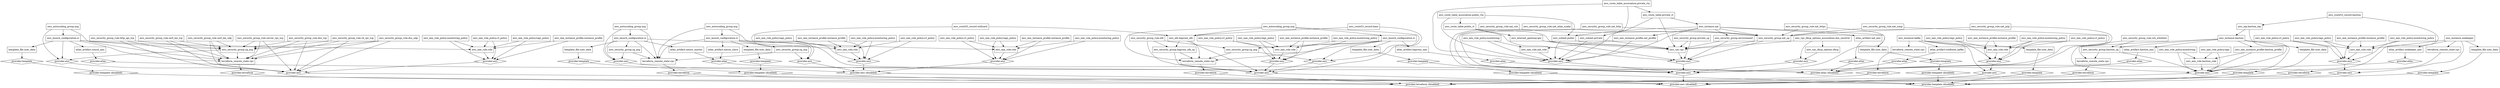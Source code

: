 digraph {
	compound = "true"
	newrank = "true"
	subgraph "root" {
		"[root] module.bastion.atlas_artifact.bastion_ami" [label = "atlas_artifact.bastion_ami", shape = "box"]
		"[root] module.bastion.aws_eip.bastion_eip" [label = "aws_eip.bastion_eip", shape = "box"]
		"[root] module.bastion.aws_iam_instance_profile.bastion_profile" [label = "aws_iam_instance_profile.bastion_profile", shape = "box"]
		"[root] module.bastion.aws_iam_role.bastion_role" [label = "aws_iam_role.bastion_role", shape = "box"]
		"[root] module.bastion.aws_iam_role_policy.monitoring" [label = "aws_iam_role_policy.monitoring", shape = "box"]
		"[root] module.bastion.aws_iam_role_policy.tags" [label = "aws_iam_role_policy.tags", shape = "box"]
		"[root] module.bastion.aws_instance.bastion" [label = "aws_instance.bastion", shape = "box"]
		"[root] module.bastion.aws_route53_record.bastion" [label = "aws_route53_record.bastion", shape = "box"]
		"[root] module.bastion.aws_security_group.bastion_sg" [label = "aws_security_group.bastion_sg", shape = "box"]
		"[root] module.bastion.aws_security_group_rule.ssh_whitelist" [label = "aws_security_group_rule.ssh_whitelist", shape = "box"]
		"[root] module.bastion.provider.atlas" [label = "provider.atlas", shape = "diamond"]
		"[root] module.bastion.provider.aws" [label = "provider.aws", shape = "diamond"]
		"[root] module.bastion.provider.template" [label = "provider.template", shape = "diamond"]
		"[root] module.bastion.provider.terraform" [label = "provider.terraform", shape = "diamond"]
		"[root] module.bastion.template_file.user_data" [label = "template_file.user_data", shape = "box"]
		"[root] module.bastion.terraform_remote_state.vpc" [label = "terraform_remote_state.vpc", shape = "box"]
		"[root] module.consul.atlas_artifact.consul_ami" [label = "atlas_artifact.consul_ami", shape = "box"]
		"[root] module.consul.aws_security_group_rule.cli_rpc_tcp" [label = "aws_security_group_rule.cli_rpc_tcp", shape = "box"]
		"[root] module.consul.aws_security_group_rule.dns_tcp" [label = "aws_security_group_rule.dns_tcp", shape = "box"]
		"[root] module.consul.aws_security_group_rule.dns_udp" [label = "aws_security_group_rule.dns_udp", shape = "box"]
		"[root] module.consul.aws_security_group_rule.http_api_tcp" [label = "aws_security_group_rule.http_api_tcp", shape = "box"]
		"[root] module.consul.aws_security_group_rule.serf_lan_tcp" [label = "aws_security_group_rule.serf_lan_tcp", shape = "box"]
		"[root] module.consul.aws_security_group_rule.serf_lan_udp" [label = "aws_security_group_rule.serf_lan_udp", shape = "box"]
		"[root] module.consul.aws_security_group_rule.server_rpc_tcp" [label = "aws_security_group_rule.server_rpc_tcp", shape = "box"]
		"[root] module.consul.module.consul-role.aws_iam_instance_profile.instance_profile" [label = "aws_iam_instance_profile.instance_profile", shape = "box"]
		"[root] module.consul.module.consul-role.aws_iam_role.role" [label = "aws_iam_role.role", shape = "box"]
		"[root] module.consul.module.consul-role.aws_iam_role_policy.monitoring_policy" [label = "aws_iam_role_policy.monitoring_policy", shape = "box"]
		"[root] module.consul.module.consul-role.aws_iam_role_policy.s3_policy" [label = "aws_iam_role_policy.s3_policy", shape = "box"]
		"[root] module.consul.module.consul-role.aws_iam_role_policy.tags_policy" [label = "aws_iam_role_policy.tags_policy", shape = "box"]
		"[root] module.consul.module.consul-role.provider.aws" [label = "provider.aws", shape = "diamond"]
		"[root] module.consul.module.consul_asg.aws_autoscaling_group.asg" [label = "aws_autoscaling_group.asg", shape = "box"]
		"[root] module.consul.module.consul_asg.aws_launch_configuration.lc" [label = "aws_launch_configuration.lc", shape = "box"]
		"[root] module.consul.module.consul_asg.aws_security_group.sg_asg" [label = "aws_security_group.sg_asg", shape = "box"]
		"[root] module.consul.module.consul_asg.provider.aws" [label = "provider.aws", shape = "diamond"]
		"[root] module.consul.module.consul_asg.provider.template" [label = "provider.template", shape = "diamond"]
		"[root] module.consul.module.consul_asg.template_file.user_data" [label = "template_file.user_data", shape = "box"]
		"[root] module.consul.provider.atlas" [label = "provider.atlas", shape = "diamond"]
		"[root] module.consul.provider.aws" [label = "provider.aws", shape = "diamond"]
		"[root] module.consul.provider.template (disabled)" [label = "provider.template (disabled)", shape = "diamond"]
		"[root] module.consul.provider.terraform" [label = "provider.terraform", shape = "diamond"]
		"[root] module.consul.terraform_remote_state.vpc" [label = "terraform_remote_state.vpc", shape = "box"]
		"[root] module.haproxy.atlas_artifact.haproxy_ami" [label = "atlas_artifact.haproxy_ami", shape = "box"]
		"[root] module.haproxy.aws_elb.haproxy_elb" [label = "aws_elb.haproxy_elb", shape = "box"]
		"[root] module.haproxy.aws_route53_record.base" [label = "aws_route53_record.base", shape = "box"]
		"[root] module.haproxy.aws_route53_record.wildcard" [label = "aws_route53_record.wildcard", shape = "box"]
		"[root] module.haproxy.aws_security_group.haproxy_elb_sg" [label = "aws_security_group.haproxy_elb_sg", shape = "box"]
		"[root] module.haproxy.aws_security_group_rule.elb" [label = "aws_security_group_rule.elb", shape = "box"]
		"[root] module.haproxy.module.haproxy_asg.aws_autoscaling_group.asg" [label = "aws_autoscaling_group.asg", shape = "box"]
		"[root] module.haproxy.module.haproxy_asg.aws_launch_configuration.lc" [label = "aws_launch_configuration.lc", shape = "box"]
		"[root] module.haproxy.module.haproxy_asg.aws_security_group.sg_asg" [label = "aws_security_group.sg_asg", shape = "box"]
		"[root] module.haproxy.module.haproxy_asg.provider.aws" [label = "provider.aws", shape = "diamond"]
		"[root] module.haproxy.module.haproxy_asg.provider.template" [label = "provider.template", shape = "diamond"]
		"[root] module.haproxy.module.haproxy_asg.template_file.user_data" [label = "template_file.user_data", shape = "box"]
		"[root] module.haproxy.module.haproxy_role.aws_iam_instance_profile.instance_profile" [label = "aws_iam_instance_profile.instance_profile", shape = "box"]
		"[root] module.haproxy.module.haproxy_role.aws_iam_role.role" [label = "aws_iam_role.role", shape = "box"]
		"[root] module.haproxy.module.haproxy_role.aws_iam_role_policy.monitoring_policy" [label = "aws_iam_role_policy.monitoring_policy", shape = "box"]
		"[root] module.haproxy.module.haproxy_role.aws_iam_role_policy.s3_policy" [label = "aws_iam_role_policy.s3_policy", shape = "box"]
		"[root] module.haproxy.module.haproxy_role.aws_iam_role_policy.tags_policy" [label = "aws_iam_role_policy.tags_policy", shape = "box"]
		"[root] module.haproxy.module.haproxy_role.provider.aws" [label = "provider.aws", shape = "diamond"]
		"[root] module.haproxy.provider.atlas" [label = "provider.atlas", shape = "diamond"]
		"[root] module.haproxy.provider.aws" [label = "provider.aws", shape = "diamond"]
		"[root] module.haproxy.provider.template (disabled)" [label = "provider.template (disabled)", shape = "diamond"]
		"[root] module.haproxy.provider.terraform" [label = "provider.terraform", shape = "diamond"]
		"[root] module.haproxy.terraform_remote_state.vpc" [label = "terraform_remote_state.vpc", shape = "box"]
		"[root] module.kafka.atlas_artifact.confluent_kafka" [label = "atlas_artifact.confluent_kafka", shape = "box"]
		"[root] module.kafka.aws_instance.kafka" [label = "aws_instance.kafka", shape = "box"]
		"[root] module.kafka.module.kafka-role.aws_iam_instance_profile.instance_profile" [label = "aws_iam_instance_profile.instance_profile", shape = "box"]
		"[root] module.kafka.module.kafka-role.aws_iam_role.role" [label = "aws_iam_role.role", shape = "box"]
		"[root] module.kafka.module.kafka-role.aws_iam_role_policy.monitoring_policy" [label = "aws_iam_role_policy.monitoring_policy", shape = "box"]
		"[root] module.kafka.module.kafka-role.aws_iam_role_policy.s3_policy" [label = "aws_iam_role_policy.s3_policy", shape = "box"]
		"[root] module.kafka.module.kafka-role.aws_iam_role_policy.tags_policy" [label = "aws_iam_role_policy.tags_policy", shape = "box"]
		"[root] module.kafka.module.kafka-role.provider.aws" [label = "provider.aws", shape = "diamond"]
		"[root] module.kafka.provider.atlas" [label = "provider.atlas", shape = "diamond"]
		"[root] module.kafka.provider.aws" [label = "provider.aws", shape = "diamond"]
		"[root] module.kafka.provider.template" [label = "provider.template", shape = "diamond"]
		"[root] module.kafka.provider.terraform" [label = "provider.terraform", shape = "diamond"]
		"[root] module.kafka.template_file.user_data" [label = "template_file.user_data", shape = "box"]
		"[root] module.kafka.terraform_remote_state.vpc" [label = "terraform_remote_state.vpc", shape = "box"]
		"[root] module.mesos.atlas_artifact.mesos_master" [label = "atlas_artifact.mesos_master", shape = "box"]
		"[root] module.mesos.atlas_artifact.mesos_slave" [label = "atlas_artifact.mesos_slave", shape = "box"]
		"[root] module.mesos.module.mesosmaster-asg.aws_autoscaling_group.asg" [label = "aws_autoscaling_group.asg", shape = "box"]
		"[root] module.mesos.module.mesosmaster-asg.aws_launch_configuration.lc" [label = "aws_launch_configuration.lc", shape = "box"]
		"[root] module.mesos.module.mesosmaster-asg.aws_security_group.sg_asg" [label = "aws_security_group.sg_asg", shape = "box"]
		"[root] module.mesos.module.mesosmaster-asg.provider.aws" [label = "provider.aws", shape = "diamond"]
		"[root] module.mesos.module.mesosmaster-asg.provider.template" [label = "provider.template", shape = "diamond"]
		"[root] module.mesos.module.mesosmaster-asg.template_file.user_data" [label = "template_file.user_data", shape = "box"]
		"[root] module.mesos.module.mesosmaster-role.aws_iam_instance_profile.instance_profile" [label = "aws_iam_instance_profile.instance_profile", shape = "box"]
		"[root] module.mesos.module.mesosmaster-role.aws_iam_role.role" [label = "aws_iam_role.role", shape = "box"]
		"[root] module.mesos.module.mesosmaster-role.aws_iam_role_policy.monitoring_policy" [label = "aws_iam_role_policy.monitoring_policy", shape = "box"]
		"[root] module.mesos.module.mesosmaster-role.aws_iam_role_policy.s3_policy" [label = "aws_iam_role_policy.s3_policy", shape = "box"]
		"[root] module.mesos.module.mesosmaster-role.aws_iam_role_policy.tags_policy" [label = "aws_iam_role_policy.tags_policy", shape = "box"]
		"[root] module.mesos.module.mesosmaster-role.provider.aws" [label = "provider.aws", shape = "diamond"]
		"[root] module.mesos.module.mesosslave-asg.aws_autoscaling_group.asg" [label = "aws_autoscaling_group.asg", shape = "box"]
		"[root] module.mesos.module.mesosslave-asg.aws_launch_configuration.lc" [label = "aws_launch_configuration.lc", shape = "box"]
		"[root] module.mesos.module.mesosslave-asg.aws_security_group.sg_asg" [label = "aws_security_group.sg_asg", shape = "box"]
		"[root] module.mesos.module.mesosslave-asg.provider.aws" [label = "provider.aws", shape = "diamond"]
		"[root] module.mesos.module.mesosslave-asg.provider.template" [label = "provider.template", shape = "diamond"]
		"[root] module.mesos.module.mesosslave-asg.template_file.user_data" [label = "template_file.user_data", shape = "box"]
		"[root] module.mesos.module.mesosslave-role.aws_iam_instance_profile.instance_profile" [label = "aws_iam_instance_profile.instance_profile", shape = "box"]
		"[root] module.mesos.module.mesosslave-role.aws_iam_role.role" [label = "aws_iam_role.role", shape = "box"]
		"[root] module.mesos.module.mesosslave-role.aws_iam_role_policy.monitoring_policy" [label = "aws_iam_role_policy.monitoring_policy", shape = "box"]
		"[root] module.mesos.module.mesosslave-role.aws_iam_role_policy.s3_policy" [label = "aws_iam_role_policy.s3_policy", shape = "box"]
		"[root] module.mesos.module.mesosslave-role.aws_iam_role_policy.tags_policy" [label = "aws_iam_role_policy.tags_policy", shape = "box"]
		"[root] module.mesos.module.mesosslave-role.provider.aws" [label = "provider.aws", shape = "diamond"]
		"[root] module.mesos.provider.atlas" [label = "provider.atlas", shape = "diamond"]
		"[root] module.mesos.provider.aws (disabled)" [label = "provider.aws (disabled)", shape = "diamond"]
		"[root] module.mesos.provider.template (disabled)" [label = "provider.template (disabled)", shape = "diamond"]
		"[root] module.mesos.provider.terraform" [label = "provider.terraform", shape = "diamond"]
		"[root] module.mesos.terraform_remote_state.vpc" [label = "terraform_remote_state.vpc", shape = "box"]
		"[root] module.vpc.atlas_artifact.nat_ami" [label = "atlas_artifact.nat_ami", shape = "box"]
		"[root] module.vpc.aws_security_group_rule.nat_atlas_scada" [label = "aws_security_group_rule.nat_atlas_scada", shape = "box"]
		"[root] module.vpc.aws_security_group_rule.nat_http" [label = "aws_security_group_rule.nat_http", shape = "box"]
		"[root] module.vpc.aws_security_group_rule.nat_https" [label = "aws_security_group_rule.nat_https", shape = "box"]
		"[root] module.vpc.aws_security_group_rule.nat_icmp" [label = "aws_security_group_rule.nat_icmp", shape = "box"]
		"[root] module.vpc.aws_security_group_rule.nat_jnlp" [label = "aws_security_group_rule.nat_jnlp", shape = "box"]
		"[root] module.vpc.aws_security_group_rule.nat_ssh" [label = "aws_security_group_rule.nat_ssh", shape = "box"]
		"[root] module.vpc.module.vpc_az.aws_iam_instance_profile.nat_profile" [label = "aws_iam_instance_profile.nat_profile", shape = "box"]
		"[root] module.vpc.module.vpc_az.aws_iam_role.nat_role" [label = "aws_iam_role.nat_role", shape = "box"]
		"[root] module.vpc.module.vpc_az.aws_iam_role_policy.monitoring" [label = "aws_iam_role_policy.monitoring", shape = "box"]
		"[root] module.vpc.module.vpc_az.aws_instance.nat" [label = "aws_instance.nat", shape = "box"]
		"[root] module.vpc.module.vpc_az.aws_route_table.private_rt" [label = "aws_route_table.private_rt", shape = "box"]
		"[root] module.vpc.module.vpc_az.aws_route_table_association.private_rta" [label = "aws_route_table_association.private_rta", shape = "box"]
		"[root] module.vpc.module.vpc_az.aws_route_table_association.public_rta" [label = "aws_route_table_association.public_rta", shape = "box"]
		"[root] module.vpc.module.vpc_az.aws_subnet.private" [label = "aws_subnet.private", shape = "box"]
		"[root] module.vpc.module.vpc_az.aws_subnet.public" [label = "aws_subnet.public", shape = "box"]
		"[root] module.vpc.module.vpc_az.provider.aws" [label = "provider.aws", shape = "diamond"]
		"[root] module.vpc.module.vpc_az.provider.template" [label = "provider.template", shape = "diamond"]
		"[root] module.vpc.module.vpc_az.template_file.user_data" [label = "template_file.user_data", shape = "box"]
		"[root] module.vpc.module.vpc_base.aws_internet_gateway.igw" [label = "aws_internet_gateway.igw", shape = "box"]
		"[root] module.vpc.module.vpc_base.aws_route_table.public_rt" [label = "aws_route_table.public_rt", shape = "box"]
		"[root] module.vpc.module.vpc_base.aws_security_group.environment" [label = "aws_security_group.environment", shape = "box"]
		"[root] module.vpc.module.vpc_base.aws_security_group.nat_sg" [label = "aws_security_group.nat_sg", shape = "box"]
		"[root] module.vpc.module.vpc_base.aws_security_group.private_sg" [label = "aws_security_group.private_sg", shape = "box"]
		"[root] module.vpc.module.vpc_base.aws_vpc.vpc" [label = "aws_vpc.vpc", shape = "box"]
		"[root] module.vpc.module.vpc_base.provider.aws" [label = "provider.aws", shape = "diamond"]
		"[root] module.vpc.module.vpc_dhcp.aws_vpc_dhcp_options.dhcp" [label = "aws_vpc_dhcp_options.dhcp", shape = "box"]
		"[root] module.vpc.module.vpc_dhcp.aws_vpc_dhcp_options_association.dns_resolver" [label = "aws_vpc_dhcp_options_association.dns_resolver", shape = "box"]
		"[root] module.vpc.module.vpc_dhcp.provider.aws" [label = "provider.aws", shape = "diamond"]
		"[root] module.vpc.provider.atlas" [label = "provider.atlas", shape = "diamond"]
		"[root] module.vpc.provider.aws" [label = "provider.aws", shape = "diamond"]
		"[root] module.vpc.provider.template (disabled)" [label = "provider.template (disabled)", shape = "diamond"]
		"[root] module.zookeeper.atlas_artifact.zookeeper_ami" [label = "atlas_artifact.zookeeper_ami", shape = "box"]
		"[root] module.zookeeper.aws_instance.zookeeper" [label = "aws_instance.zookeeper", shape = "box"]
		"[root] module.zookeeper.module.zookeeper-role.aws_iam_instance_profile.instance_profile" [label = "aws_iam_instance_profile.instance_profile", shape = "box"]
		"[root] module.zookeeper.module.zookeeper-role.aws_iam_role.role" [label = "aws_iam_role.role", shape = "box"]
		"[root] module.zookeeper.module.zookeeper-role.aws_iam_role_policy.monitoring_policy" [label = "aws_iam_role_policy.monitoring_policy", shape = "box"]
		"[root] module.zookeeper.module.zookeeper-role.aws_iam_role_policy.s3_policy" [label = "aws_iam_role_policy.s3_policy", shape = "box"]
		"[root] module.zookeeper.module.zookeeper-role.aws_iam_role_policy.tags_policy" [label = "aws_iam_role_policy.tags_policy", shape = "box"]
		"[root] module.zookeeper.module.zookeeper-role.provider.aws" [label = "provider.aws", shape = "diamond"]
		"[root] module.zookeeper.provider.atlas" [label = "provider.atlas", shape = "diamond"]
		"[root] module.zookeeper.provider.aws" [label = "provider.aws", shape = "diamond"]
		"[root] module.zookeeper.provider.template" [label = "provider.template", shape = "diamond"]
		"[root] module.zookeeper.provider.terraform" [label = "provider.terraform", shape = "diamond"]
		"[root] module.zookeeper.template_file.user_data" [label = "template_file.user_data", shape = "box"]
		"[root] module.zookeeper.terraform_remote_state.vpc" [label = "terraform_remote_state.vpc", shape = "box"]
		"[root] provider.atlas (disabled)" [label = "provider.atlas (disabled)", shape = "diamond"]
		"[root] provider.aws (disabled)" [label = "provider.aws (disabled)", shape = "diamond"]
		"[root] provider.template (disabled)" [label = "provider.template (disabled)", shape = "diamond"]
		"[root] provider.terraform (disabled)" [label = "provider.terraform (disabled)", shape = "diamond"]
		"[root] module.bastion.atlas_artifact.bastion_ami" -> "[root] module.bastion.provider.atlas"
		"[root] module.bastion.aws_eip.bastion_eip" -> "[root] module.bastion.aws_instance.bastion"
		"[root] module.bastion.aws_eip.bastion_eip" -> "[root] module.bastion.provider.aws"
		"[root] module.bastion.aws_iam_instance_profile.bastion_profile" -> "[root] module.bastion.aws_iam_role.bastion_role"
		"[root] module.bastion.aws_iam_instance_profile.bastion_profile" -> "[root] module.bastion.provider.aws"
		"[root] module.bastion.aws_iam_role.bastion_role" -> "[root] module.bastion.provider.aws"
		"[root] module.bastion.aws_iam_role_policy.monitoring" -> "[root] module.bastion.aws_iam_role.bastion_role"
		"[root] module.bastion.aws_iam_role_policy.monitoring" -> "[root] module.bastion.provider.aws"
		"[root] module.bastion.aws_iam_role_policy.tags" -> "[root] module.bastion.aws_iam_role.bastion_role"
		"[root] module.bastion.aws_iam_role_policy.tags" -> "[root] module.bastion.provider.aws"
		"[root] module.bastion.aws_instance.bastion" -> "[root] module.bastion.atlas_artifact.bastion_ami"
		"[root] module.bastion.aws_instance.bastion" -> "[root] module.bastion.aws_iam_instance_profile.bastion_profile"
		"[root] module.bastion.aws_instance.bastion" -> "[root] module.bastion.aws_security_group.bastion_sg"
		"[root] module.bastion.aws_instance.bastion" -> "[root] module.bastion.provider.aws"
		"[root] module.bastion.aws_instance.bastion" -> "[root] module.bastion.template_file.user_data"
		"[root] module.bastion.aws_instance.bastion" -> "[root] module.bastion.terraform_remote_state.vpc"
		"[root] module.bastion.aws_route53_record.bastion" -> "[root] module.bastion.aws_eip.bastion_eip"
		"[root] module.bastion.aws_route53_record.bastion" -> "[root] module.bastion.provider.aws"
		"[root] module.bastion.aws_security_group.bastion_sg" -> "[root] module.bastion.provider.aws"
		"[root] module.bastion.aws_security_group.bastion_sg" -> "[root] module.bastion.terraform_remote_state.vpc"
		"[root] module.bastion.aws_security_group_rule.ssh_whitelist" -> "[root] module.bastion.aws_security_group.bastion_sg"
		"[root] module.bastion.aws_security_group_rule.ssh_whitelist" -> "[root] module.bastion.provider.aws"
		"[root] module.bastion.provider.atlas" -> "[root] provider.atlas (disabled)"
		"[root] module.bastion.provider.aws" -> "[root] provider.aws (disabled)"
		"[root] module.bastion.provider.template" -> "[root] provider.template (disabled)"
		"[root] module.bastion.provider.terraform" -> "[root] provider.terraform (disabled)"
		"[root] module.bastion.template_file.user_data" -> "[root] module.bastion.provider.template"
		"[root] module.bastion.terraform_remote_state.vpc" -> "[root] module.bastion.provider.terraform"
		"[root] module.consul.atlas_artifact.consul_ami" -> "[root] module.consul.provider.atlas"
		"[root] module.consul.aws_security_group_rule.cli_rpc_tcp" -> "[root] module.consul.module.consul_asg.aws_security_group.sg_asg"
		"[root] module.consul.aws_security_group_rule.cli_rpc_tcp" -> "[root] module.consul.provider.aws"
		"[root] module.consul.aws_security_group_rule.cli_rpc_tcp" -> "[root] module.consul.terraform_remote_state.vpc"
		"[root] module.consul.aws_security_group_rule.dns_tcp" -> "[root] module.consul.module.consul_asg.aws_security_group.sg_asg"
		"[root] module.consul.aws_security_group_rule.dns_tcp" -> "[root] module.consul.provider.aws"
		"[root] module.consul.aws_security_group_rule.dns_tcp" -> "[root] module.consul.terraform_remote_state.vpc"
		"[root] module.consul.aws_security_group_rule.dns_udp" -> "[root] module.consul.module.consul_asg.aws_security_group.sg_asg"
		"[root] module.consul.aws_security_group_rule.dns_udp" -> "[root] module.consul.provider.aws"
		"[root] module.consul.aws_security_group_rule.dns_udp" -> "[root] module.consul.terraform_remote_state.vpc"
		"[root] module.consul.aws_security_group_rule.http_api_tcp" -> "[root] module.consul.module.consul_asg.aws_security_group.sg_asg"
		"[root] module.consul.aws_security_group_rule.http_api_tcp" -> "[root] module.consul.provider.aws"
		"[root] module.consul.aws_security_group_rule.http_api_tcp" -> "[root] module.consul.terraform_remote_state.vpc"
		"[root] module.consul.aws_security_group_rule.serf_lan_tcp" -> "[root] module.consul.module.consul_asg.aws_security_group.sg_asg"
		"[root] module.consul.aws_security_group_rule.serf_lan_tcp" -> "[root] module.consul.provider.aws"
		"[root] module.consul.aws_security_group_rule.serf_lan_tcp" -> "[root] module.consul.terraform_remote_state.vpc"
		"[root] module.consul.aws_security_group_rule.serf_lan_udp" -> "[root] module.consul.module.consul_asg.aws_security_group.sg_asg"
		"[root] module.consul.aws_security_group_rule.serf_lan_udp" -> "[root] module.consul.provider.aws"
		"[root] module.consul.aws_security_group_rule.serf_lan_udp" -> "[root] module.consul.terraform_remote_state.vpc"
		"[root] module.consul.aws_security_group_rule.server_rpc_tcp" -> "[root] module.consul.module.consul_asg.aws_security_group.sg_asg"
		"[root] module.consul.aws_security_group_rule.server_rpc_tcp" -> "[root] module.consul.provider.aws"
		"[root] module.consul.aws_security_group_rule.server_rpc_tcp" -> "[root] module.consul.terraform_remote_state.vpc"
		"[root] module.consul.module.consul-role.aws_iam_instance_profile.instance_profile" -> "[root] module.consul.module.consul-role.aws_iam_role.role"
		"[root] module.consul.module.consul-role.aws_iam_instance_profile.instance_profile" -> "[root] module.consul.module.consul-role.provider.aws"
		"[root] module.consul.module.consul-role.aws_iam_role.role" -> "[root] module.consul.module.consul-role.provider.aws"
		"[root] module.consul.module.consul-role.aws_iam_role_policy.monitoring_policy" -> "[root] module.consul.module.consul-role.aws_iam_role.role"
		"[root] module.consul.module.consul-role.aws_iam_role_policy.monitoring_policy" -> "[root] module.consul.module.consul-role.provider.aws"
		"[root] module.consul.module.consul-role.aws_iam_role_policy.s3_policy" -> "[root] module.consul.module.consul-role.aws_iam_role.role"
		"[root] module.consul.module.consul-role.aws_iam_role_policy.s3_policy" -> "[root] module.consul.module.consul-role.provider.aws"
		"[root] module.consul.module.consul-role.aws_iam_role_policy.tags_policy" -> "[root] module.consul.module.consul-role.aws_iam_role.role"
		"[root] module.consul.module.consul-role.aws_iam_role_policy.tags_policy" -> "[root] module.consul.module.consul-role.provider.aws"
		"[root] module.consul.module.consul-role.provider.aws" -> "[root] module.consul.provider.aws"
		"[root] module.consul.module.consul_asg.aws_autoscaling_group.asg" -> "[root] module.consul.module.consul_asg.aws_launch_configuration.lc"
		"[root] module.consul.module.consul_asg.aws_autoscaling_group.asg" -> "[root] module.consul.module.consul_asg.provider.aws"
		"[root] module.consul.module.consul_asg.aws_autoscaling_group.asg" -> "[root] module.consul.terraform_remote_state.vpc"
		"[root] module.consul.module.consul_asg.aws_launch_configuration.lc" -> "[root] module.consul.atlas_artifact.consul_ami"
		"[root] module.consul.module.consul_asg.aws_launch_configuration.lc" -> "[root] module.consul.module.consul-role.aws_iam_role.role"
		"[root] module.consul.module.consul_asg.aws_launch_configuration.lc" -> "[root] module.consul.module.consul_asg.aws_security_group.sg_asg"
		"[root] module.consul.module.consul_asg.aws_launch_configuration.lc" -> "[root] module.consul.module.consul_asg.provider.aws"
		"[root] module.consul.module.consul_asg.aws_launch_configuration.lc" -> "[root] module.consul.module.consul_asg.template_file.user_data"
		"[root] module.consul.module.consul_asg.aws_launch_configuration.lc" -> "[root] module.consul.terraform_remote_state.vpc"
		"[root] module.consul.module.consul_asg.aws_security_group.sg_asg" -> "[root] module.consul.module.consul_asg.provider.aws"
		"[root] module.consul.module.consul_asg.aws_security_group.sg_asg" -> "[root] module.consul.terraform_remote_state.vpc"
		"[root] module.consul.module.consul_asg.provider.aws" -> "[root] module.consul.provider.aws"
		"[root] module.consul.module.consul_asg.provider.template" -> "[root] module.consul.provider.template (disabled)"
		"[root] module.consul.module.consul_asg.template_file.user_data" -> "[root] module.consul.module.consul_asg.provider.template"
		"[root] module.consul.provider.atlas" -> "[root] provider.atlas (disabled)"
		"[root] module.consul.provider.aws" -> "[root] provider.aws (disabled)"
		"[root] module.consul.provider.template (disabled)" -> "[root] provider.template (disabled)"
		"[root] module.consul.provider.terraform" -> "[root] provider.terraform (disabled)"
		"[root] module.consul.terraform_remote_state.vpc" -> "[root] module.consul.provider.terraform"
		"[root] module.haproxy.atlas_artifact.haproxy_ami" -> "[root] module.haproxy.provider.atlas"
		"[root] module.haproxy.aws_elb.haproxy_elb" -> "[root] module.haproxy.aws_security_group.haproxy_elb_sg"
		"[root] module.haproxy.aws_elb.haproxy_elb" -> "[root] module.haproxy.provider.aws"
		"[root] module.haproxy.aws_elb.haproxy_elb" -> "[root] module.haproxy.terraform_remote_state.vpc"
		"[root] module.haproxy.aws_route53_record.base" -> "[root] module.haproxy.aws_elb.haproxy_elb"
		"[root] module.haproxy.aws_route53_record.base" -> "[root] module.haproxy.provider.aws"
		"[root] module.haproxy.aws_route53_record.wildcard" -> "[root] module.haproxy.aws_elb.haproxy_elb"
		"[root] module.haproxy.aws_route53_record.wildcard" -> "[root] module.haproxy.provider.aws"
		"[root] module.haproxy.aws_security_group.haproxy_elb_sg" -> "[root] module.haproxy.provider.aws"
		"[root] module.haproxy.aws_security_group.haproxy_elb_sg" -> "[root] module.haproxy.terraform_remote_state.vpc"
		"[root] module.haproxy.aws_security_group_rule.elb" -> "[root] module.haproxy.aws_security_group.haproxy_elb_sg"
		"[root] module.haproxy.aws_security_group_rule.elb" -> "[root] module.haproxy.module.haproxy_asg.aws_security_group.sg_asg"
		"[root] module.haproxy.aws_security_group_rule.elb" -> "[root] module.haproxy.provider.aws"
		"[root] module.haproxy.module.haproxy_asg.aws_autoscaling_group.asg" -> "[root] module.haproxy.aws_elb.haproxy_elb"
		"[root] module.haproxy.module.haproxy_asg.aws_autoscaling_group.asg" -> "[root] module.haproxy.module.haproxy_asg.aws_launch_configuration.lc"
		"[root] module.haproxy.module.haproxy_asg.aws_autoscaling_group.asg" -> "[root] module.haproxy.module.haproxy_asg.provider.aws"
		"[root] module.haproxy.module.haproxy_asg.aws_autoscaling_group.asg" -> "[root] module.haproxy.terraform_remote_state.vpc"
		"[root] module.haproxy.module.haproxy_asg.aws_launch_configuration.lc" -> "[root] module.haproxy.atlas_artifact.haproxy_ami"
		"[root] module.haproxy.module.haproxy_asg.aws_launch_configuration.lc" -> "[root] module.haproxy.module.haproxy_asg.aws_security_group.sg_asg"
		"[root] module.haproxy.module.haproxy_asg.aws_launch_configuration.lc" -> "[root] module.haproxy.module.haproxy_asg.provider.aws"
		"[root] module.haproxy.module.haproxy_asg.aws_launch_configuration.lc" -> "[root] module.haproxy.module.haproxy_asg.template_file.user_data"
		"[root] module.haproxy.module.haproxy_asg.aws_launch_configuration.lc" -> "[root] module.haproxy.module.haproxy_role.aws_iam_role.role"
		"[root] module.haproxy.module.haproxy_asg.aws_launch_configuration.lc" -> "[root] module.haproxy.terraform_remote_state.vpc"
		"[root] module.haproxy.module.haproxy_asg.aws_security_group.sg_asg" -> "[root] module.haproxy.module.haproxy_asg.provider.aws"
		"[root] module.haproxy.module.haproxy_asg.aws_security_group.sg_asg" -> "[root] module.haproxy.terraform_remote_state.vpc"
		"[root] module.haproxy.module.haproxy_asg.provider.aws" -> "[root] module.haproxy.provider.aws"
		"[root] module.haproxy.module.haproxy_asg.provider.template" -> "[root] module.haproxy.provider.template (disabled)"
		"[root] module.haproxy.module.haproxy_asg.template_file.user_data" -> "[root] module.haproxy.module.haproxy_asg.provider.template"
		"[root] module.haproxy.module.haproxy_role.aws_iam_instance_profile.instance_profile" -> "[root] module.haproxy.module.haproxy_role.aws_iam_role.role"
		"[root] module.haproxy.module.haproxy_role.aws_iam_instance_profile.instance_profile" -> "[root] module.haproxy.module.haproxy_role.provider.aws"
		"[root] module.haproxy.module.haproxy_role.aws_iam_role.role" -> "[root] module.haproxy.module.haproxy_role.provider.aws"
		"[root] module.haproxy.module.haproxy_role.aws_iam_role_policy.monitoring_policy" -> "[root] module.haproxy.module.haproxy_role.aws_iam_role.role"
		"[root] module.haproxy.module.haproxy_role.aws_iam_role_policy.monitoring_policy" -> "[root] module.haproxy.module.haproxy_role.provider.aws"
		"[root] module.haproxy.module.haproxy_role.aws_iam_role_policy.s3_policy" -> "[root] module.haproxy.module.haproxy_role.aws_iam_role.role"
		"[root] module.haproxy.module.haproxy_role.aws_iam_role_policy.s3_policy" -> "[root] module.haproxy.module.haproxy_role.provider.aws"
		"[root] module.haproxy.module.haproxy_role.aws_iam_role_policy.tags_policy" -> "[root] module.haproxy.module.haproxy_role.aws_iam_role.role"
		"[root] module.haproxy.module.haproxy_role.aws_iam_role_policy.tags_policy" -> "[root] module.haproxy.module.haproxy_role.provider.aws"
		"[root] module.haproxy.module.haproxy_role.provider.aws" -> "[root] module.haproxy.provider.aws"
		"[root] module.haproxy.provider.atlas" -> "[root] provider.atlas (disabled)"
		"[root] module.haproxy.provider.aws" -> "[root] provider.aws (disabled)"
		"[root] module.haproxy.provider.template (disabled)" -> "[root] provider.template (disabled)"
		"[root] module.haproxy.provider.terraform" -> "[root] provider.terraform (disabled)"
		"[root] module.haproxy.terraform_remote_state.vpc" -> "[root] module.haproxy.provider.terraform"
		"[root] module.kafka.atlas_artifact.confluent_kafka" -> "[root] module.kafka.provider.atlas"
		"[root] module.kafka.aws_instance.kafka" -> "[root] module.kafka.atlas_artifact.confluent_kafka"
		"[root] module.kafka.aws_instance.kafka" -> "[root] module.kafka.module.kafka-role.aws_iam_role.role"
		"[root] module.kafka.aws_instance.kafka" -> "[root] module.kafka.provider.aws"
		"[root] module.kafka.aws_instance.kafka" -> "[root] module.kafka.template_file.user_data"
		"[root] module.kafka.aws_instance.kafka" -> "[root] module.kafka.terraform_remote_state.vpc"
		"[root] module.kafka.module.kafka-role.aws_iam_instance_profile.instance_profile" -> "[root] module.kafka.module.kafka-role.aws_iam_role.role"
		"[root] module.kafka.module.kafka-role.aws_iam_instance_profile.instance_profile" -> "[root] module.kafka.module.kafka-role.provider.aws"
		"[root] module.kafka.module.kafka-role.aws_iam_role.role" -> "[root] module.kafka.module.kafka-role.provider.aws"
		"[root] module.kafka.module.kafka-role.aws_iam_role_policy.monitoring_policy" -> "[root] module.kafka.module.kafka-role.aws_iam_role.role"
		"[root] module.kafka.module.kafka-role.aws_iam_role_policy.monitoring_policy" -> "[root] module.kafka.module.kafka-role.provider.aws"
		"[root] module.kafka.module.kafka-role.aws_iam_role_policy.s3_policy" -> "[root] module.kafka.module.kafka-role.aws_iam_role.role"
		"[root] module.kafka.module.kafka-role.aws_iam_role_policy.s3_policy" -> "[root] module.kafka.module.kafka-role.provider.aws"
		"[root] module.kafka.module.kafka-role.aws_iam_role_policy.tags_policy" -> "[root] module.kafka.module.kafka-role.aws_iam_role.role"
		"[root] module.kafka.module.kafka-role.aws_iam_role_policy.tags_policy" -> "[root] module.kafka.module.kafka-role.provider.aws"
		"[root] module.kafka.module.kafka-role.provider.aws" -> "[root] module.kafka.provider.aws"
		"[root] module.kafka.provider.atlas" -> "[root] provider.atlas (disabled)"
		"[root] module.kafka.provider.aws" -> "[root] provider.aws (disabled)"
		"[root] module.kafka.provider.template" -> "[root] provider.template (disabled)"
		"[root] module.kafka.provider.terraform" -> "[root] provider.terraform (disabled)"
		"[root] module.kafka.template_file.user_data" -> "[root] module.kafka.provider.template"
		"[root] module.kafka.terraform_remote_state.vpc" -> "[root] module.kafka.provider.terraform"
		"[root] module.mesos.atlas_artifact.mesos_master" -> "[root] module.mesos.provider.atlas"
		"[root] module.mesos.atlas_artifact.mesos_slave" -> "[root] module.mesos.provider.atlas"
		"[root] module.mesos.module.mesosmaster-asg.aws_autoscaling_group.asg" -> "[root] module.mesos.module.mesosmaster-asg.aws_launch_configuration.lc"
		"[root] module.mesos.module.mesosmaster-asg.aws_autoscaling_group.asg" -> "[root] module.mesos.module.mesosmaster-asg.provider.aws"
		"[root] module.mesos.module.mesosmaster-asg.aws_autoscaling_group.asg" -> "[root] module.mesos.terraform_remote_state.vpc"
		"[root] module.mesos.module.mesosmaster-asg.aws_launch_configuration.lc" -> "[root] module.mesos.atlas_artifact.mesos_master"
		"[root] module.mesos.module.mesosmaster-asg.aws_launch_configuration.lc" -> "[root] module.mesos.module.mesosmaster-asg.aws_security_group.sg_asg"
		"[root] module.mesos.module.mesosmaster-asg.aws_launch_configuration.lc" -> "[root] module.mesos.module.mesosmaster-asg.provider.aws"
		"[root] module.mesos.module.mesosmaster-asg.aws_launch_configuration.lc" -> "[root] module.mesos.module.mesosmaster-asg.template_file.user_data"
		"[root] module.mesos.module.mesosmaster-asg.aws_launch_configuration.lc" -> "[root] module.mesos.module.mesosmaster-role.aws_iam_role.role"
		"[root] module.mesos.module.mesosmaster-asg.aws_launch_configuration.lc" -> "[root] module.mesos.terraform_remote_state.vpc"
		"[root] module.mesos.module.mesosmaster-asg.aws_security_group.sg_asg" -> "[root] module.mesos.module.mesosmaster-asg.provider.aws"
		"[root] module.mesos.module.mesosmaster-asg.aws_security_group.sg_asg" -> "[root] module.mesos.terraform_remote_state.vpc"
		"[root] module.mesos.module.mesosmaster-asg.provider.aws" -> "[root] module.mesos.provider.aws (disabled)"
		"[root] module.mesos.module.mesosmaster-asg.provider.template" -> "[root] module.mesos.provider.template (disabled)"
		"[root] module.mesos.module.mesosmaster-asg.template_file.user_data" -> "[root] module.mesos.module.mesosmaster-asg.provider.template"
		"[root] module.mesos.module.mesosmaster-role.aws_iam_instance_profile.instance_profile" -> "[root] module.mesos.module.mesosmaster-role.aws_iam_role.role"
		"[root] module.mesos.module.mesosmaster-role.aws_iam_instance_profile.instance_profile" -> "[root] module.mesos.module.mesosmaster-role.provider.aws"
		"[root] module.mesos.module.mesosmaster-role.aws_iam_role.role" -> "[root] module.mesos.module.mesosmaster-role.provider.aws"
		"[root] module.mesos.module.mesosmaster-role.aws_iam_role_policy.monitoring_policy" -> "[root] module.mesos.module.mesosmaster-role.aws_iam_role.role"
		"[root] module.mesos.module.mesosmaster-role.aws_iam_role_policy.monitoring_policy" -> "[root] module.mesos.module.mesosmaster-role.provider.aws"
		"[root] module.mesos.module.mesosmaster-role.aws_iam_role_policy.s3_policy" -> "[root] module.mesos.module.mesosmaster-role.aws_iam_role.role"
		"[root] module.mesos.module.mesosmaster-role.aws_iam_role_policy.s3_policy" -> "[root] module.mesos.module.mesosmaster-role.provider.aws"
		"[root] module.mesos.module.mesosmaster-role.aws_iam_role_policy.tags_policy" -> "[root] module.mesos.module.mesosmaster-role.aws_iam_role.role"
		"[root] module.mesos.module.mesosmaster-role.aws_iam_role_policy.tags_policy" -> "[root] module.mesos.module.mesosmaster-role.provider.aws"
		"[root] module.mesos.module.mesosmaster-role.provider.aws" -> "[root] module.mesos.provider.aws (disabled)"
		"[root] module.mesos.module.mesosslave-asg.aws_autoscaling_group.asg" -> "[root] module.mesos.module.mesosslave-asg.aws_launch_configuration.lc"
		"[root] module.mesos.module.mesosslave-asg.aws_autoscaling_group.asg" -> "[root] module.mesos.module.mesosslave-asg.provider.aws"
		"[root] module.mesos.module.mesosslave-asg.aws_autoscaling_group.asg" -> "[root] module.mesos.terraform_remote_state.vpc"
		"[root] module.mesos.module.mesosslave-asg.aws_launch_configuration.lc" -> "[root] module.mesos.atlas_artifact.mesos_slave"
		"[root] module.mesos.module.mesosslave-asg.aws_launch_configuration.lc" -> "[root] module.mesos.module.mesosslave-asg.aws_security_group.sg_asg"
		"[root] module.mesos.module.mesosslave-asg.aws_launch_configuration.lc" -> "[root] module.mesos.module.mesosslave-asg.provider.aws"
		"[root] module.mesos.module.mesosslave-asg.aws_launch_configuration.lc" -> "[root] module.mesos.module.mesosslave-asg.template_file.user_data"
		"[root] module.mesos.module.mesosslave-asg.aws_launch_configuration.lc" -> "[root] module.mesos.module.mesosslave-role.aws_iam_role.role"
		"[root] module.mesos.module.mesosslave-asg.aws_launch_configuration.lc" -> "[root] module.mesos.terraform_remote_state.vpc"
		"[root] module.mesos.module.mesosslave-asg.aws_security_group.sg_asg" -> "[root] module.mesos.module.mesosslave-asg.provider.aws"
		"[root] module.mesos.module.mesosslave-asg.aws_security_group.sg_asg" -> "[root] module.mesos.terraform_remote_state.vpc"
		"[root] module.mesos.module.mesosslave-asg.provider.aws" -> "[root] module.mesos.provider.aws (disabled)"
		"[root] module.mesos.module.mesosslave-asg.provider.template" -> "[root] module.mesos.provider.template (disabled)"
		"[root] module.mesos.module.mesosslave-asg.template_file.user_data" -> "[root] module.mesos.module.mesosslave-asg.provider.template"
		"[root] module.mesos.module.mesosslave-role.aws_iam_instance_profile.instance_profile" -> "[root] module.mesos.module.mesosslave-role.aws_iam_role.role"
		"[root] module.mesos.module.mesosslave-role.aws_iam_instance_profile.instance_profile" -> "[root] module.mesos.module.mesosslave-role.provider.aws"
		"[root] module.mesos.module.mesosslave-role.aws_iam_role.role" -> "[root] module.mesos.module.mesosslave-role.provider.aws"
		"[root] module.mesos.module.mesosslave-role.aws_iam_role_policy.monitoring_policy" -> "[root] module.mesos.module.mesosslave-role.aws_iam_role.role"
		"[root] module.mesos.module.mesosslave-role.aws_iam_role_policy.monitoring_policy" -> "[root] module.mesos.module.mesosslave-role.provider.aws"
		"[root] module.mesos.module.mesosslave-role.aws_iam_role_policy.s3_policy" -> "[root] module.mesos.module.mesosslave-role.aws_iam_role.role"
		"[root] module.mesos.module.mesosslave-role.aws_iam_role_policy.s3_policy" -> "[root] module.mesos.module.mesosslave-role.provider.aws"
		"[root] module.mesos.module.mesosslave-role.aws_iam_role_policy.tags_policy" -> "[root] module.mesos.module.mesosslave-role.aws_iam_role.role"
		"[root] module.mesos.module.mesosslave-role.aws_iam_role_policy.tags_policy" -> "[root] module.mesos.module.mesosslave-role.provider.aws"
		"[root] module.mesos.module.mesosslave-role.provider.aws" -> "[root] module.mesos.provider.aws (disabled)"
		"[root] module.mesos.provider.atlas" -> "[root] provider.atlas (disabled)"
		"[root] module.mesos.provider.aws (disabled)" -> "[root] provider.aws (disabled)"
		"[root] module.mesos.provider.template (disabled)" -> "[root] provider.template (disabled)"
		"[root] module.mesos.provider.terraform" -> "[root] provider.terraform (disabled)"
		"[root] module.mesos.terraform_remote_state.vpc" -> "[root] module.mesos.provider.terraform"
		"[root] module.vpc.atlas_artifact.nat_ami" -> "[root] module.vpc.provider.atlas"
		"[root] module.vpc.aws_security_group_rule.nat_atlas_scada" -> "[root] module.vpc.module.vpc_base.aws_security_group.nat_sg"
		"[root] module.vpc.aws_security_group_rule.nat_atlas_scada" -> "[root] module.vpc.provider.aws"
		"[root] module.vpc.aws_security_group_rule.nat_http" -> "[root] module.vpc.module.vpc_base.aws_security_group.nat_sg"
		"[root] module.vpc.aws_security_group_rule.nat_http" -> "[root] module.vpc.provider.aws"
		"[root] module.vpc.aws_security_group_rule.nat_https" -> "[root] module.vpc.module.vpc_base.aws_security_group.nat_sg"
		"[root] module.vpc.aws_security_group_rule.nat_https" -> "[root] module.vpc.provider.aws"
		"[root] module.vpc.aws_security_group_rule.nat_icmp" -> "[root] module.vpc.module.vpc_base.aws_security_group.nat_sg"
		"[root] module.vpc.aws_security_group_rule.nat_icmp" -> "[root] module.vpc.provider.aws"
		"[root] module.vpc.aws_security_group_rule.nat_jnlp" -> "[root] module.vpc.module.vpc_base.aws_security_group.nat_sg"
		"[root] module.vpc.aws_security_group_rule.nat_jnlp" -> "[root] module.vpc.provider.aws"
		"[root] module.vpc.aws_security_group_rule.nat_ssh" -> "[root] module.vpc.module.vpc_base.aws_security_group.nat_sg"
		"[root] module.vpc.aws_security_group_rule.nat_ssh" -> "[root] module.vpc.provider.aws"
		"[root] module.vpc.module.vpc_az.aws_iam_instance_profile.nat_profile" -> "[root] module.vpc.module.vpc_az.aws_iam_role.nat_role"
		"[root] module.vpc.module.vpc_az.aws_iam_instance_profile.nat_profile" -> "[root] module.vpc.module.vpc_az.provider.aws"
		"[root] module.vpc.module.vpc_az.aws_iam_role.nat_role" -> "[root] module.vpc.module.vpc_az.provider.aws"
		"[root] module.vpc.module.vpc_az.aws_iam_role_policy.monitoring" -> "[root] module.vpc.module.vpc_az.aws_iam_role.nat_role"
		"[root] module.vpc.module.vpc_az.aws_iam_role_policy.monitoring" -> "[root] module.vpc.module.vpc_az.provider.aws"
		"[root] module.vpc.module.vpc_az.aws_instance.nat" -> "[root] module.vpc.atlas_artifact.nat_ami"
		"[root] module.vpc.module.vpc_az.aws_instance.nat" -> "[root] module.vpc.module.vpc_az.aws_iam_instance_profile.nat_profile"
		"[root] module.vpc.module.vpc_az.aws_instance.nat" -> "[root] module.vpc.module.vpc_az.aws_subnet.public"
		"[root] module.vpc.module.vpc_az.aws_instance.nat" -> "[root] module.vpc.module.vpc_az.provider.aws"
		"[root] module.vpc.module.vpc_az.aws_instance.nat" -> "[root] module.vpc.module.vpc_az.template_file.user_data"
		"[root] module.vpc.module.vpc_az.aws_instance.nat" -> "[root] module.vpc.module.vpc_base.aws_security_group.environment"
		"[root] module.vpc.module.vpc_az.aws_instance.nat" -> "[root] module.vpc.module.vpc_base.aws_security_group.nat_sg"
		"[root] module.vpc.module.vpc_az.aws_route_table.private_rt" -> "[root] module.vpc.module.vpc_az.aws_instance.nat"
		"[root] module.vpc.module.vpc_az.aws_route_table.private_rt" -> "[root] module.vpc.module.vpc_az.provider.aws"
		"[root] module.vpc.module.vpc_az.aws_route_table.private_rt" -> "[root] module.vpc.module.vpc_base.aws_vpc.vpc"
		"[root] module.vpc.module.vpc_az.aws_route_table_association.private_rta" -> "[root] module.vpc.module.vpc_az.aws_route_table.private_rt"
		"[root] module.vpc.module.vpc_az.aws_route_table_association.private_rta" -> "[root] module.vpc.module.vpc_az.aws_subnet.private"
		"[root] module.vpc.module.vpc_az.aws_route_table_association.private_rta" -> "[root] module.vpc.module.vpc_az.provider.aws"
		"[root] module.vpc.module.vpc_az.aws_route_table_association.public_rta" -> "[root] module.vpc.module.vpc_az.aws_subnet.public"
		"[root] module.vpc.module.vpc_az.aws_route_table_association.public_rta" -> "[root] module.vpc.module.vpc_az.provider.aws"
		"[root] module.vpc.module.vpc_az.aws_route_table_association.public_rta" -> "[root] module.vpc.module.vpc_base.aws_route_table.public_rt"
		"[root] module.vpc.module.vpc_az.aws_subnet.private" -> "[root] module.vpc.module.vpc_az.provider.aws"
		"[root] module.vpc.module.vpc_az.aws_subnet.private" -> "[root] module.vpc.module.vpc_base.aws_vpc.vpc"
		"[root] module.vpc.module.vpc_az.aws_subnet.public" -> "[root] module.vpc.module.vpc_az.provider.aws"
		"[root] module.vpc.module.vpc_az.aws_subnet.public" -> "[root] module.vpc.module.vpc_base.aws_vpc.vpc"
		"[root] module.vpc.module.vpc_az.provider.aws" -> "[root] module.vpc.provider.aws"
		"[root] module.vpc.module.vpc_az.provider.template" -> "[root] module.vpc.provider.template (disabled)"
		"[root] module.vpc.module.vpc_az.template_file.user_data" -> "[root] module.vpc.module.vpc_az.provider.template"
		"[root] module.vpc.module.vpc_base.aws_internet_gateway.igw" -> "[root] module.vpc.module.vpc_base.aws_vpc.vpc"
		"[root] module.vpc.module.vpc_base.aws_internet_gateway.igw" -> "[root] module.vpc.module.vpc_base.provider.aws"
		"[root] module.vpc.module.vpc_base.aws_route_table.public_rt" -> "[root] module.vpc.module.vpc_base.aws_internet_gateway.igw"
		"[root] module.vpc.module.vpc_base.aws_route_table.public_rt" -> "[root] module.vpc.module.vpc_base.aws_vpc.vpc"
		"[root] module.vpc.module.vpc_base.aws_route_table.public_rt" -> "[root] module.vpc.module.vpc_base.provider.aws"
		"[root] module.vpc.module.vpc_base.aws_security_group.environment" -> "[root] module.vpc.module.vpc_base.aws_vpc.vpc"
		"[root] module.vpc.module.vpc_base.aws_security_group.environment" -> "[root] module.vpc.module.vpc_base.provider.aws"
		"[root] module.vpc.module.vpc_base.aws_security_group.nat_sg" -> "[root] module.vpc.module.vpc_base.aws_vpc.vpc"
		"[root] module.vpc.module.vpc_base.aws_security_group.nat_sg" -> "[root] module.vpc.module.vpc_base.provider.aws"
		"[root] module.vpc.module.vpc_base.aws_security_group.private_sg" -> "[root] module.vpc.module.vpc_base.aws_vpc.vpc"
		"[root] module.vpc.module.vpc_base.aws_security_group.private_sg" -> "[root] module.vpc.module.vpc_base.provider.aws"
		"[root] module.vpc.module.vpc_base.aws_vpc.vpc" -> "[root] module.vpc.module.vpc_base.provider.aws"
		"[root] module.vpc.module.vpc_base.provider.aws" -> "[root] module.vpc.provider.aws"
		"[root] module.vpc.module.vpc_dhcp.aws_vpc_dhcp_options.dhcp" -> "[root] module.vpc.module.vpc_dhcp.provider.aws"
		"[root] module.vpc.module.vpc_dhcp.aws_vpc_dhcp_options_association.dns_resolver" -> "[root] module.vpc.module.vpc_base.aws_vpc.vpc"
		"[root] module.vpc.module.vpc_dhcp.aws_vpc_dhcp_options_association.dns_resolver" -> "[root] module.vpc.module.vpc_dhcp.aws_vpc_dhcp_options.dhcp"
		"[root] module.vpc.module.vpc_dhcp.aws_vpc_dhcp_options_association.dns_resolver" -> "[root] module.vpc.module.vpc_dhcp.provider.aws"
		"[root] module.vpc.module.vpc_dhcp.provider.aws" -> "[root] module.vpc.provider.aws"
		"[root] module.vpc.provider.atlas" -> "[root] provider.atlas (disabled)"
		"[root] module.vpc.provider.aws" -> "[root] provider.aws (disabled)"
		"[root] module.vpc.provider.template (disabled)" -> "[root] provider.template (disabled)"
		"[root] module.zookeeper.atlas_artifact.zookeeper_ami" -> "[root] module.zookeeper.provider.atlas"
		"[root] module.zookeeper.aws_instance.zookeeper" -> "[root] module.zookeeper.atlas_artifact.zookeeper_ami"
		"[root] module.zookeeper.aws_instance.zookeeper" -> "[root] module.zookeeper.module.zookeeper-role.aws_iam_role.role"
		"[root] module.zookeeper.aws_instance.zookeeper" -> "[root] module.zookeeper.provider.aws"
		"[root] module.zookeeper.aws_instance.zookeeper" -> "[root] module.zookeeper.template_file.user_data"
		"[root] module.zookeeper.aws_instance.zookeeper" -> "[root] module.zookeeper.terraform_remote_state.vpc"
		"[root] module.zookeeper.module.zookeeper-role.aws_iam_instance_profile.instance_profile" -> "[root] module.zookeeper.module.zookeeper-role.aws_iam_role.role"
		"[root] module.zookeeper.module.zookeeper-role.aws_iam_instance_profile.instance_profile" -> "[root] module.zookeeper.module.zookeeper-role.provider.aws"
		"[root] module.zookeeper.module.zookeeper-role.aws_iam_role.role" -> "[root] module.zookeeper.module.zookeeper-role.provider.aws"
		"[root] module.zookeeper.module.zookeeper-role.aws_iam_role_policy.monitoring_policy" -> "[root] module.zookeeper.module.zookeeper-role.aws_iam_role.role"
		"[root] module.zookeeper.module.zookeeper-role.aws_iam_role_policy.monitoring_policy" -> "[root] module.zookeeper.module.zookeeper-role.provider.aws"
		"[root] module.zookeeper.module.zookeeper-role.aws_iam_role_policy.s3_policy" -> "[root] module.zookeeper.module.zookeeper-role.aws_iam_role.role"
		"[root] module.zookeeper.module.zookeeper-role.aws_iam_role_policy.s3_policy" -> "[root] module.zookeeper.module.zookeeper-role.provider.aws"
		"[root] module.zookeeper.module.zookeeper-role.aws_iam_role_policy.tags_policy" -> "[root] module.zookeeper.module.zookeeper-role.aws_iam_role.role"
		"[root] module.zookeeper.module.zookeeper-role.aws_iam_role_policy.tags_policy" -> "[root] module.zookeeper.module.zookeeper-role.provider.aws"
		"[root] module.zookeeper.module.zookeeper-role.provider.aws" -> "[root] module.zookeeper.provider.aws"
		"[root] module.zookeeper.provider.atlas" -> "[root] provider.atlas (disabled)"
		"[root] module.zookeeper.provider.aws" -> "[root] provider.aws (disabled)"
		"[root] module.zookeeper.provider.template" -> "[root] provider.template (disabled)"
		"[root] module.zookeeper.provider.terraform" -> "[root] provider.terraform (disabled)"
		"[root] module.zookeeper.template_file.user_data" -> "[root] module.zookeeper.provider.template"
		"[root] module.zookeeper.terraform_remote_state.vpc" -> "[root] module.zookeeper.provider.terraform"
	}
}
